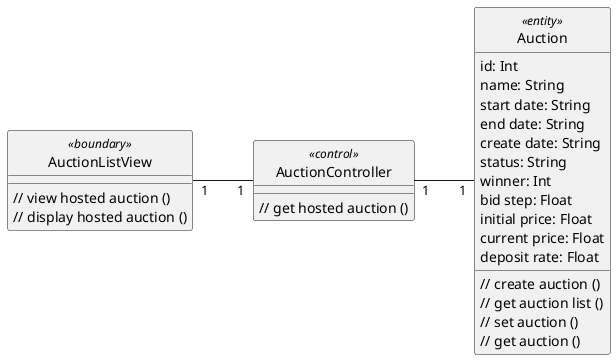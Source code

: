 @startuml view_hosted_auction
hide circle
skinparam classAttributeIconSize 0
left to right direction

class AuctionListView <<boundary>> {
  // view hosted auction ()
  // display hosted auction ()
}

class AuctionController <<control>> {
  // get hosted auction ()
}

class Auction <<entity>> {
  id: Int
  name: String
  start date: String
  end date: String
  create date: String
  status: String
  winner: Int
  bid step: Float
  initial price: Float
  current price: Float
  deposit rate: Float
  // create auction ()
  // get auction list ()
  // set auction ()
  // get auction ()
}

AuctionListView "1" -- "1" AuctionController
AuctionController "1" -- "1" Auction

@enduml